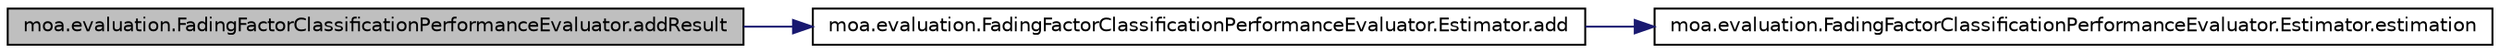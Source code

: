 digraph G
{
  edge [fontname="Helvetica",fontsize="10",labelfontname="Helvetica",labelfontsize="10"];
  node [fontname="Helvetica",fontsize="10",shape=record];
  rankdir=LR;
  Node1 [label="moa.evaluation.FadingFactorClassificationPerformanceEvaluator.addResult",height=0.2,width=0.4,color="black", fillcolor="grey75", style="filled" fontcolor="black"];
  Node1 -> Node2 [color="midnightblue",fontsize="10",style="solid",fontname="Helvetica"];
  Node2 [label="moa.evaluation.FadingFactorClassificationPerformanceEvaluator.Estimator.add",height=0.2,width=0.4,color="black", fillcolor="white", style="filled",URL="$classmoa_1_1evaluation_1_1FadingFactorClassificationPerformanceEvaluator_1_1Estimator.html#ac644d1dda7cd27246f7e048f4a0c4c34"];
  Node2 -> Node3 [color="midnightblue",fontsize="10",style="solid",fontname="Helvetica"];
  Node3 [label="moa.evaluation.FadingFactorClassificationPerformanceEvaluator.Estimator.estimation",height=0.2,width=0.4,color="black", fillcolor="white", style="filled",URL="$classmoa_1_1evaluation_1_1FadingFactorClassificationPerformanceEvaluator_1_1Estimator.html#ac8ff66cdcf72c2a8e713b083a1305990"];
}
